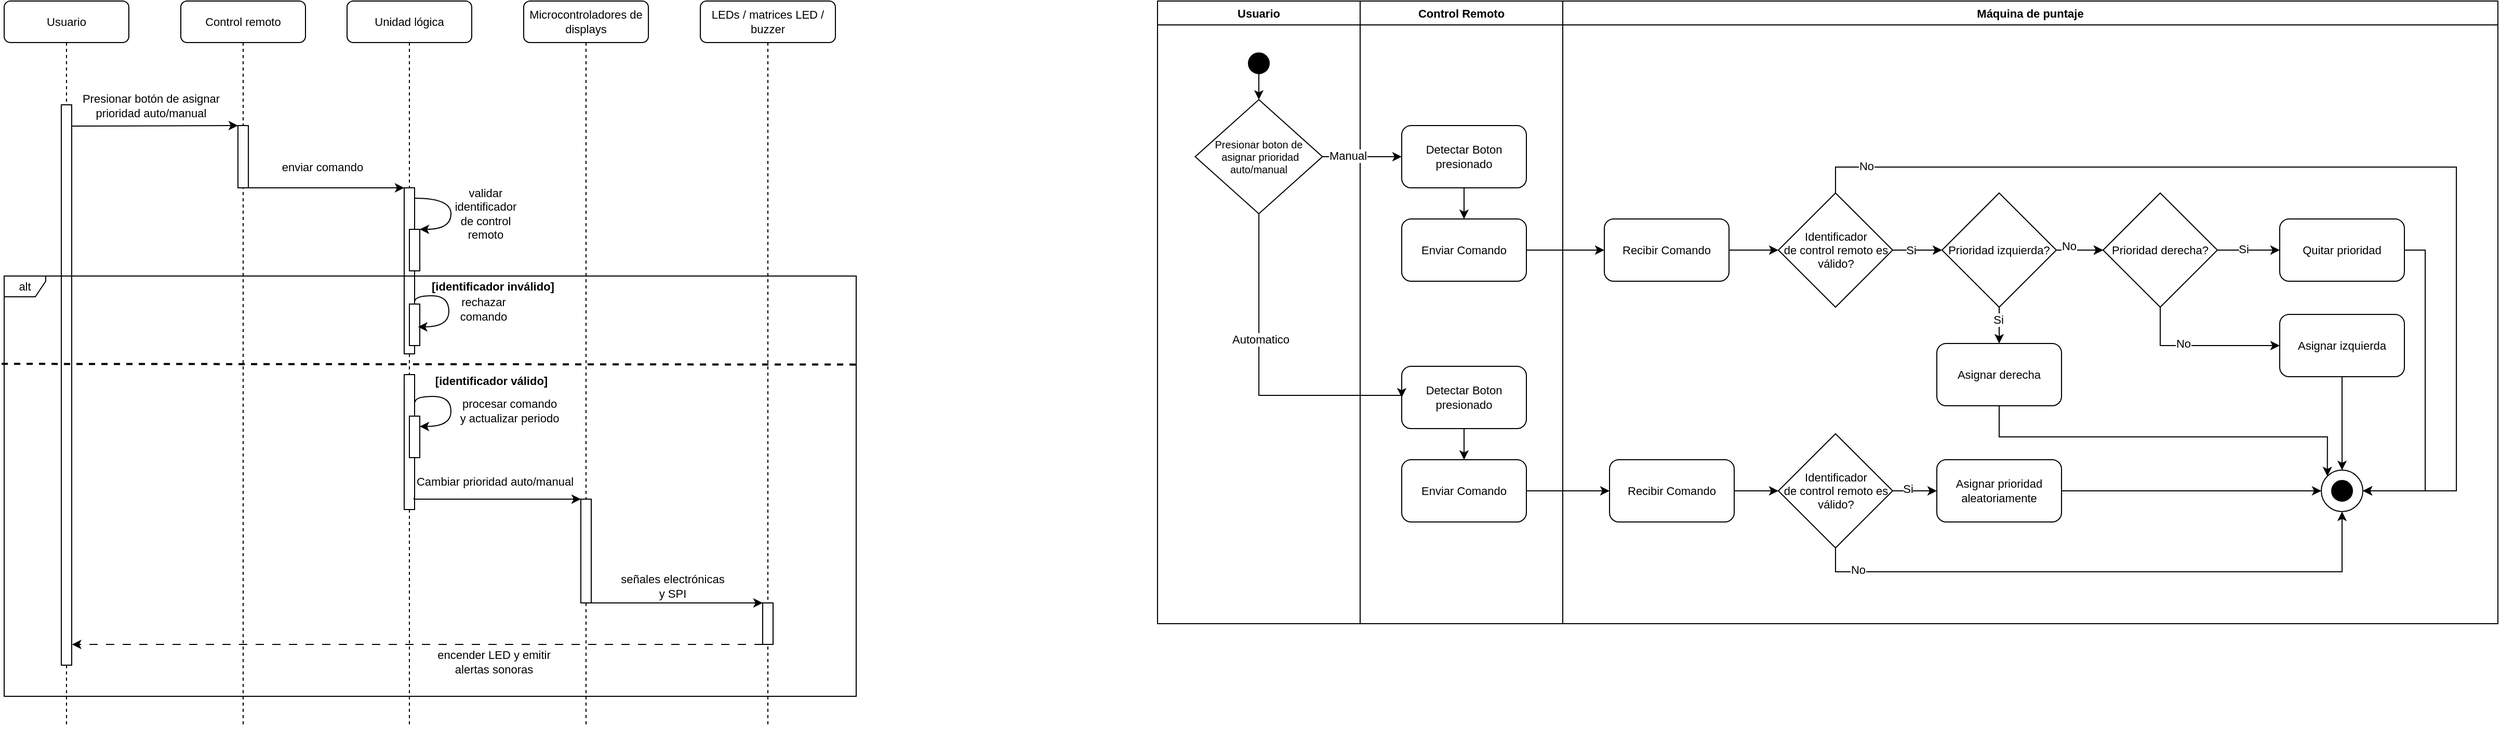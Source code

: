 <mxfile version="21.6.6" type="device">
  <diagram id="Gi5_93j05Tq5kSE1P_lF" name="Page-2">
    <mxGraphModel dx="2049" dy="1030" grid="1" gridSize="10" guides="1" tooltips="1" connect="1" arrows="1" fold="1" page="1" pageScale="1" pageWidth="850" pageHeight="1100" math="0" shadow="0">
      <root>
        <mxCell id="0" />
        <mxCell id="1" parent="0" />
        <mxCell id="S5m8VR_HZ--lrlstfprA-1" value="Usuario" style="swimlane;whiteSpace=wrap;html=1;startSize=23;fontFamily=Helvetica;fontSize=11;labelBackgroundColor=none;" parent="1" vertex="1">
          <mxGeometry x="1180" y="110" width="195" height="600" as="geometry" />
        </mxCell>
        <mxCell id="Am2jkjh-qw38K9Rx0ikJ-50" style="edgeStyle=orthogonalEdgeStyle;rounded=0;orthogonalLoop=1;jettySize=auto;html=1;entryX=0.5;entryY=0;entryDx=0;entryDy=0;" parent="S5m8VR_HZ--lrlstfprA-1" source="18j1XGoCvIrTiXG_NGVG-85" target="Am2jkjh-qw38K9Rx0ikJ-49" edge="1">
          <mxGeometry relative="1" as="geometry" />
        </mxCell>
        <mxCell id="18j1XGoCvIrTiXG_NGVG-85" value="" style="ellipse;whiteSpace=wrap;html=1;aspect=fixed;fillColor=#000000;fontFamily=Helvetica;fontSize=11;labelBackgroundColor=none;" parent="S5m8VR_HZ--lrlstfprA-1" vertex="1">
          <mxGeometry x="87.5" y="50" width="20" height="20" as="geometry" />
        </mxCell>
        <mxCell id="Am2jkjh-qw38K9Rx0ikJ-49" value="Presionar boton de&lt;br&gt;&amp;nbsp;asignar prioridad auto/manual" style="rhombus;whiteSpace=wrap;html=1;fontFamily=Helvetica;fontSize=10;labelBackgroundColor=none;" parent="S5m8VR_HZ--lrlstfprA-1" vertex="1">
          <mxGeometry x="36.25" y="95" width="122.5" height="110" as="geometry" />
        </mxCell>
        <mxCell id="ePJA7sKkPswgZLmJT1RE-1" value="Control Remoto" style="swimlane;whiteSpace=wrap;html=1;fontFamily=Helvetica;fontSize=11;labelBackgroundColor=none;" parent="1" vertex="1">
          <mxGeometry x="1375" y="110" width="195" height="600" as="geometry" />
        </mxCell>
        <mxCell id="7F6fqmXWAmK54oai2_qa-64" value="" style="edgeStyle=orthogonalEdgeStyle;rounded=0;orthogonalLoop=1;jettySize=auto;html=1;fontFamily=Helvetica;fontSize=11;labelBackgroundColor=none;" parent="ePJA7sKkPswgZLmJT1RE-1" source="ePJA7sKkPswgZLmJT1RE-2" target="7F6fqmXWAmK54oai2_qa-50" edge="1">
          <mxGeometry relative="1" as="geometry" />
        </mxCell>
        <mxCell id="ePJA7sKkPswgZLmJT1RE-2" value="Detectar Boton presionado" style="rounded=1;whiteSpace=wrap;html=1;fontFamily=Helvetica;fontSize=11;labelBackgroundColor=none;" parent="ePJA7sKkPswgZLmJT1RE-1" vertex="1">
          <mxGeometry x="40" y="120" width="120" height="60" as="geometry" />
        </mxCell>
        <mxCell id="7F6fqmXWAmK54oai2_qa-50" value="Enviar Comando" style="rounded=1;whiteSpace=wrap;html=1;fontFamily=Helvetica;fontSize=11;labelBackgroundColor=none;" parent="ePJA7sKkPswgZLmJT1RE-1" vertex="1">
          <mxGeometry x="40" y="210" width="120" height="60" as="geometry" />
        </mxCell>
        <mxCell id="Am2jkjh-qw38K9Rx0ikJ-55" value="Detectar Boton presionado" style="rounded=1;whiteSpace=wrap;html=1;fontFamily=Helvetica;fontSize=11;labelBackgroundColor=none;" parent="ePJA7sKkPswgZLmJT1RE-1" vertex="1">
          <mxGeometry x="40" y="352" width="120" height="60" as="geometry" />
        </mxCell>
        <mxCell id="Am2jkjh-qw38K9Rx0ikJ-56" value="Enviar Comando" style="rounded=1;whiteSpace=wrap;html=1;fontFamily=Helvetica;fontSize=11;labelBackgroundColor=none;" parent="ePJA7sKkPswgZLmJT1RE-1" vertex="1">
          <mxGeometry x="40" y="442" width="120" height="60" as="geometry" />
        </mxCell>
        <mxCell id="Am2jkjh-qw38K9Rx0ikJ-54" value="" style="edgeStyle=orthogonalEdgeStyle;rounded=0;orthogonalLoop=1;jettySize=auto;html=1;fontFamily=Helvetica;fontSize=11;labelBackgroundColor=none;" parent="ePJA7sKkPswgZLmJT1RE-1" source="Am2jkjh-qw38K9Rx0ikJ-55" target="Am2jkjh-qw38K9Rx0ikJ-56" edge="1">
          <mxGeometry relative="1" as="geometry" />
        </mxCell>
        <mxCell id="Am2jkjh-qw38K9Rx0ikJ-57" value="Recibir Comando" style="rounded=1;whiteSpace=wrap;html=1;fontFamily=Helvetica;fontSize=11;labelBackgroundColor=none;" parent="ePJA7sKkPswgZLmJT1RE-1" vertex="1">
          <mxGeometry x="240" y="442" width="120" height="60" as="geometry" />
        </mxCell>
        <mxCell id="Am2jkjh-qw38K9Rx0ikJ-58" value="" style="edgeStyle=orthogonalEdgeStyle;rounded=0;orthogonalLoop=1;jettySize=auto;html=1;fontFamily=Helvetica;fontSize=11;labelBackgroundColor=none;" parent="ePJA7sKkPswgZLmJT1RE-1" source="Am2jkjh-qw38K9Rx0ikJ-56" target="Am2jkjh-qw38K9Rx0ikJ-57" edge="1">
          <mxGeometry relative="1" as="geometry" />
        </mxCell>
        <mxCell id="7F6fqmXWAmK54oai2_qa-3" value="Control remoto" style="shape=umlLifeline;perimeter=lifelinePerimeter;whiteSpace=wrap;html=1;container=1;collapsible=0;recursiveResize=0;outlineConnect=0;rounded=1;shadow=0;comic=0;labelBackgroundColor=none;strokeWidth=1;fontFamily=Helvetica;fontSize=11;align=center;" parent="1" vertex="1">
          <mxGeometry x="240" y="110" width="120" height="700" as="geometry" />
        </mxCell>
        <mxCell id="7F6fqmXWAmK54oai2_qa-4" value="" style="rounded=0;whiteSpace=wrap;html=1;fontFamily=Helvetica;fontSize=11;labelBackgroundColor=none;" parent="7F6fqmXWAmK54oai2_qa-3" vertex="1">
          <mxGeometry x="55" y="120" width="10" height="60" as="geometry" />
        </mxCell>
        <mxCell id="7F6fqmXWAmK54oai2_qa-5" value="Unidad lógica" style="shape=umlLifeline;perimeter=lifelinePerimeter;whiteSpace=wrap;html=1;container=1;collapsible=0;recursiveResize=0;outlineConnect=0;rounded=1;shadow=0;comic=0;labelBackgroundColor=none;strokeWidth=1;fontFamily=Helvetica;fontSize=11;align=center;" parent="1" vertex="1">
          <mxGeometry x="400" y="110" width="120" height="700" as="geometry" />
        </mxCell>
        <mxCell id="7F6fqmXWAmK54oai2_qa-6" value="" style="rounded=0;whiteSpace=wrap;html=1;fontFamily=Helvetica;fontSize=11;labelBackgroundColor=none;" parent="7F6fqmXWAmK54oai2_qa-5" vertex="1">
          <mxGeometry x="55" y="180" width="10" height="160" as="geometry" />
        </mxCell>
        <mxCell id="7F6fqmXWAmK54oai2_qa-7" value="" style="endArrow=classic;html=1;rounded=0;exitX=1.03;exitY=0.151;exitDx=0;exitDy=0;edgeStyle=orthogonalEdgeStyle;curved=1;entryX=1;entryY=0;entryDx=0;entryDy=0;exitPerimeter=0;fontFamily=Helvetica;fontSize=11;labelBackgroundColor=none;" parent="7F6fqmXWAmK54oai2_qa-5" target="7F6fqmXWAmK54oai2_qa-9" edge="1">
          <mxGeometry width="50" height="50" relative="1" as="geometry">
            <mxPoint x="65.13" y="190.0" as="sourcePoint" />
            <mxPoint x="65.0" y="226.18" as="targetPoint" />
            <Array as="points">
              <mxPoint x="100" y="190" />
              <mxPoint x="100" y="220" />
            </Array>
          </mxGeometry>
        </mxCell>
        <mxCell id="7F6fqmXWAmK54oai2_qa-8" value="validar &lt;br style=&quot;font-size: 11px;&quot;&gt;identificador&lt;br style=&quot;font-size: 11px;&quot;&gt;de control&lt;br style=&quot;font-size: 11px;&quot;&gt;remoto" style="edgeLabel;html=1;align=center;verticalAlign=middle;resizable=0;points=[];fontFamily=Helvetica;fontSize=11;labelBackgroundColor=none;" parent="7F6fqmXWAmK54oai2_qa-7" vertex="1" connectable="0">
          <mxGeometry x="-0.134" y="-1" relative="1" as="geometry">
            <mxPoint x="34" y="9" as="offset" />
          </mxGeometry>
        </mxCell>
        <mxCell id="7F6fqmXWAmK54oai2_qa-9" value="" style="rounded=0;whiteSpace=wrap;html=1;fontFamily=Helvetica;fontSize=11;labelBackgroundColor=none;" parent="7F6fqmXWAmK54oai2_qa-5" vertex="1">
          <mxGeometry x="60" y="220" width="10" height="40" as="geometry" />
        </mxCell>
        <mxCell id="7F6fqmXWAmK54oai2_qa-11" value="[identificador inválido]" style="text;html=1;strokeColor=none;fillColor=none;align=center;verticalAlign=middle;whiteSpace=wrap;rounded=0;fontStyle=1;fontFamily=Helvetica;fontSize=11;labelBackgroundColor=none;" parent="7F6fqmXWAmK54oai2_qa-5" vertex="1">
          <mxGeometry x="74.5" y="265" width="131" height="20" as="geometry" />
        </mxCell>
        <mxCell id="7F6fqmXWAmK54oai2_qa-12" value="[identificador válido]" style="text;html=1;strokeColor=none;fillColor=none;align=center;verticalAlign=middle;whiteSpace=wrap;rounded=0;fontStyle=1;fontFamily=Helvetica;fontSize=11;labelBackgroundColor=none;" parent="7F6fqmXWAmK54oai2_qa-5" vertex="1">
          <mxGeometry x="74.5" y="356" width="128.12" height="20" as="geometry" />
        </mxCell>
        <mxCell id="7F6fqmXWAmK54oai2_qa-13" value="" style="rounded=0;whiteSpace=wrap;html=1;fontFamily=Helvetica;fontSize=11;labelBackgroundColor=none;" parent="7F6fqmXWAmK54oai2_qa-5" vertex="1">
          <mxGeometry x="60" y="292" width="10" height="40" as="geometry" />
        </mxCell>
        <mxCell id="7F6fqmXWAmK54oai2_qa-14" value="" style="endArrow=classic;html=1;rounded=0;edgeStyle=orthogonalEdgeStyle;curved=1;entryX=1.032;entryY=0.375;entryDx=0;entryDy=0;entryPerimeter=0;exitX=1.2;exitY=0.643;exitDx=0;exitDy=0;exitPerimeter=0;fontFamily=Helvetica;fontSize=11;labelBackgroundColor=none;" parent="7F6fqmXWAmK54oai2_qa-5" edge="1">
          <mxGeometry width="50" height="50" relative="1" as="geometry">
            <mxPoint x="65" y="289.88" as="sourcePoint" />
            <mxPoint x="68.32" y="314" as="targetPoint" />
            <Array as="points">
              <mxPoint x="65" y="284" />
              <mxPoint x="98" y="284" />
              <mxPoint x="98" y="314" />
            </Array>
          </mxGeometry>
        </mxCell>
        <mxCell id="7F6fqmXWAmK54oai2_qa-15" value="rechazar &lt;br style=&quot;font-size: 11px;&quot;&gt;comando" style="edgeLabel;html=1;align=center;verticalAlign=middle;resizable=0;points=[];fontFamily=Helvetica;fontSize=11;labelBackgroundColor=none;" parent="7F6fqmXWAmK54oai2_qa-14" vertex="1" connectable="0">
          <mxGeometry x="-0.134" y="-1" relative="1" as="geometry">
            <mxPoint x="34" y="9" as="offset" />
          </mxGeometry>
        </mxCell>
        <mxCell id="7F6fqmXWAmK54oai2_qa-17" value="" style="endArrow=classic;html=1;rounded=0;edgeStyle=orthogonalEdgeStyle;curved=1;exitX=1.05;exitY=0.204;exitDx=0;exitDy=0;exitPerimeter=0;fontFamily=Helvetica;fontSize=11;labelBackgroundColor=none;" parent="7F6fqmXWAmK54oai2_qa-5" source="8KNm3-20Z3KvcUUBy0Qh-4" edge="1">
          <mxGeometry width="50" height="50" relative="1" as="geometry">
            <mxPoint x="80" y="380" as="sourcePoint" />
            <mxPoint x="70" y="410" as="targetPoint" />
            <Array as="points">
              <mxPoint x="66" y="381" />
              <mxPoint x="100" y="381" />
              <mxPoint x="100" y="410" />
            </Array>
          </mxGeometry>
        </mxCell>
        <mxCell id="7F6fqmXWAmK54oai2_qa-18" value="procesar comando&lt;br style=&quot;font-size: 11px;&quot;&gt;y actualizar periodo" style="edgeLabel;html=1;align=center;verticalAlign=middle;resizable=0;points=[];fontFamily=Helvetica;fontSize=11;labelBackgroundColor=none;" parent="7F6fqmXWAmK54oai2_qa-17" vertex="1" connectable="0">
          <mxGeometry x="-0.134" y="-1" relative="1" as="geometry">
            <mxPoint x="57" y="11" as="offset" />
          </mxGeometry>
        </mxCell>
        <mxCell id="8KNm3-20Z3KvcUUBy0Qh-4" value="" style="rounded=0;whiteSpace=wrap;html=1;fontFamily=Helvetica;fontSize=11;labelBackgroundColor=none;" parent="7F6fqmXWAmK54oai2_qa-5" vertex="1">
          <mxGeometry x="55" y="360" width="10" height="130" as="geometry" />
        </mxCell>
        <mxCell id="7F6fqmXWAmK54oai2_qa-16" value="" style="rounded=0;whiteSpace=wrap;html=1;fontFamily=Helvetica;fontSize=11;labelBackgroundColor=none;" parent="7F6fqmXWAmK54oai2_qa-5" vertex="1">
          <mxGeometry x="60" y="400" width="10" height="40" as="geometry" />
        </mxCell>
        <mxCell id="7F6fqmXWAmK54oai2_qa-19" value="Microcontroladores de displays" style="shape=umlLifeline;perimeter=lifelinePerimeter;whiteSpace=wrap;html=1;container=1;collapsible=0;recursiveResize=0;outlineConnect=0;rounded=1;shadow=0;comic=0;labelBackgroundColor=none;strokeWidth=1;fontFamily=Helvetica;fontSize=11;align=center;size=40;" parent="1" vertex="1">
          <mxGeometry x="570" y="110" width="120" height="700" as="geometry" />
        </mxCell>
        <mxCell id="7F6fqmXWAmK54oai2_qa-20" value="LEDs / matrices LED / buzzer" style="shape=umlLifeline;perimeter=lifelinePerimeter;whiteSpace=wrap;html=1;container=1;collapsible=0;recursiveResize=0;outlineConnect=0;rounded=1;shadow=0;comic=0;labelBackgroundColor=none;strokeWidth=1;fontFamily=Helvetica;fontSize=11;align=center;" parent="1" vertex="1">
          <mxGeometry x="740" y="110" width="130" height="700" as="geometry" />
        </mxCell>
        <mxCell id="7F6fqmXWAmK54oai2_qa-21" value="Usuario" style="shape=umlLifeline;perimeter=lifelinePerimeter;whiteSpace=wrap;html=1;container=1;collapsible=0;recursiveResize=0;outlineConnect=0;rounded=1;shadow=0;comic=0;labelBackgroundColor=none;strokeWidth=1;fontFamily=Helvetica;fontSize=11;align=center;" parent="1" vertex="1">
          <mxGeometry x="70" y="110" width="120" height="700" as="geometry" />
        </mxCell>
        <mxCell id="7F6fqmXWAmK54oai2_qa-22" value="" style="rounded=0;whiteSpace=wrap;html=1;fontFamily=Helvetica;fontSize=11;labelBackgroundColor=none;" parent="7F6fqmXWAmK54oai2_qa-21" vertex="1">
          <mxGeometry x="55" y="100" width="10" height="540" as="geometry" />
        </mxCell>
        <mxCell id="7F6fqmXWAmK54oai2_qa-23" value="" style="endArrow=classic;html=1;rounded=0;exitX=1.032;exitY=0.038;exitDx=0;exitDy=0;exitPerimeter=0;entryX=0;entryY=0;entryDx=0;entryDy=0;fontFamily=Helvetica;fontSize=11;labelBackgroundColor=none;" parent="1" source="7F6fqmXWAmK54oai2_qa-22" target="7F6fqmXWAmK54oai2_qa-4" edge="1">
          <mxGeometry width="50" height="50" relative="1" as="geometry">
            <mxPoint x="300" y="230" as="sourcePoint" />
            <mxPoint x="350" y="180" as="targetPoint" />
          </mxGeometry>
        </mxCell>
        <mxCell id="7F6fqmXWAmK54oai2_qa-24" value="Presionar botón de asignar&lt;br&gt;prioridad auto/manual" style="edgeLabel;html=1;align=center;verticalAlign=middle;resizable=0;points=[];fontFamily=Helvetica;fontSize=11;labelBackgroundColor=none;" parent="7F6fqmXWAmK54oai2_qa-23" vertex="1" connectable="0">
          <mxGeometry x="-0.134" y="-1" relative="1" as="geometry">
            <mxPoint x="6" y="-21" as="offset" />
          </mxGeometry>
        </mxCell>
        <mxCell id="7F6fqmXWAmK54oai2_qa-25" value="" style="endArrow=classic;html=1;rounded=0;exitX=1;exitY=1;exitDx=0;exitDy=0;entryX=0;entryY=0;entryDx=0;entryDy=0;fontFamily=Helvetica;fontSize=11;labelBackgroundColor=none;" parent="1" source="7F6fqmXWAmK54oai2_qa-4" target="7F6fqmXWAmK54oai2_qa-6" edge="1">
          <mxGeometry width="50" height="50" relative="1" as="geometry">
            <mxPoint x="320" y="290" as="sourcePoint" />
            <mxPoint x="450" y="290" as="targetPoint" />
          </mxGeometry>
        </mxCell>
        <mxCell id="7F6fqmXWAmK54oai2_qa-26" value="enviar comando" style="edgeLabel;html=1;align=center;verticalAlign=middle;resizable=0;points=[];fontFamily=Helvetica;fontSize=11;labelBackgroundColor=none;" parent="7F6fqmXWAmK54oai2_qa-25" vertex="1" connectable="0">
          <mxGeometry x="-0.134" y="-1" relative="1" as="geometry">
            <mxPoint x="6" y="-21" as="offset" />
          </mxGeometry>
        </mxCell>
        <mxCell id="7F6fqmXWAmK54oai2_qa-27" value="alt" style="shape=umlFrame;whiteSpace=wrap;html=1;pointerEvents=0;width=40;height=20;fontFamily=Helvetica;fontSize=11;labelBackgroundColor=none;" parent="1" vertex="1">
          <mxGeometry x="70" y="375" width="820" height="405" as="geometry" />
        </mxCell>
        <mxCell id="7F6fqmXWAmK54oai2_qa-28" style="edgeStyle=orthogonalEdgeStyle;rounded=0;orthogonalLoop=1;jettySize=auto;html=1;exitX=1;exitY=1;exitDx=0;exitDy=0;entryX=0;entryY=0;entryDx=0;entryDy=0;fontFamily=Helvetica;fontSize=11;labelBackgroundColor=none;" parent="1" source="7F6fqmXWAmK54oai2_qa-30" target="7F6fqmXWAmK54oai2_qa-38" edge="1">
          <mxGeometry relative="1" as="geometry">
            <Array as="points">
              <mxPoint x="680" y="690" />
              <mxPoint x="680" y="690" />
            </Array>
          </mxGeometry>
        </mxCell>
        <mxCell id="7F6fqmXWAmK54oai2_qa-29" value="señales electrónicas &lt;br style=&quot;font-size: 11px;&quot;&gt;y SPI" style="edgeLabel;html=1;align=center;verticalAlign=middle;resizable=0;points=[];fontFamily=Helvetica;fontSize=11;labelBackgroundColor=none;" parent="7F6fqmXWAmK54oai2_qa-28" vertex="1" connectable="0">
          <mxGeometry x="-0.185" y="-2" relative="1" as="geometry">
            <mxPoint x="11" y="-18" as="offset" />
          </mxGeometry>
        </mxCell>
        <mxCell id="7F6fqmXWAmK54oai2_qa-30" value="" style="rounded=0;whiteSpace=wrap;html=1;fontFamily=Helvetica;fontSize=11;labelBackgroundColor=none;" parent="1" vertex="1">
          <mxGeometry x="625" y="590" width="10" height="100" as="geometry" />
        </mxCell>
        <mxCell id="7F6fqmXWAmK54oai2_qa-31" style="edgeStyle=orthogonalEdgeStyle;rounded=0;orthogonalLoop=1;jettySize=auto;html=1;entryX=0;entryY=0;entryDx=0;entryDy=0;exitX=0.959;exitY=0.912;exitDx=0;exitDy=0;exitPerimeter=0;fontFamily=Helvetica;fontSize=11;labelBackgroundColor=none;" parent="1" source="8KNm3-20Z3KvcUUBy0Qh-4" target="7F6fqmXWAmK54oai2_qa-30" edge="1">
          <mxGeometry relative="1" as="geometry">
            <Array as="points">
              <mxPoint x="465" y="590" />
            </Array>
            <mxPoint x="480" y="590" as="sourcePoint" />
          </mxGeometry>
        </mxCell>
        <mxCell id="7F6fqmXWAmK54oai2_qa-32" value="&lt;div&gt;Cambiar prioridad auto/manual&lt;/div&gt;" style="edgeLabel;html=1;align=center;verticalAlign=middle;resizable=0;points=[];fontFamily=Helvetica;fontSize=11;labelBackgroundColor=none;" parent="7F6fqmXWAmK54oai2_qa-31" vertex="1" connectable="0">
          <mxGeometry x="-0.098" relative="1" as="geometry">
            <mxPoint x="6" y="-17" as="offset" />
          </mxGeometry>
        </mxCell>
        <mxCell id="7F6fqmXWAmK54oai2_qa-36" style="edgeStyle=orthogonalEdgeStyle;rounded=0;orthogonalLoop=1;jettySize=auto;html=1;exitX=0;exitY=1;exitDx=0;exitDy=0;entryX=1.028;entryY=0.963;entryDx=0;entryDy=0;entryPerimeter=0;dashed=1;dashPattern=8 8;fontFamily=Helvetica;fontSize=11;labelBackgroundColor=none;" parent="1" source="7F6fqmXWAmK54oai2_qa-38" target="7F6fqmXWAmK54oai2_qa-22" edge="1">
          <mxGeometry relative="1" as="geometry">
            <Array as="points">
              <mxPoint x="620" y="730" />
              <mxPoint x="620" y="730" />
            </Array>
          </mxGeometry>
        </mxCell>
        <mxCell id="7F6fqmXWAmK54oai2_qa-37" value="encender LED y emitir &lt;br style=&quot;font-size: 11px;&quot;&gt;alertas sonoras" style="edgeLabel;html=1;align=center;verticalAlign=middle;resizable=0;points=[];fontFamily=Helvetica;fontSize=11;labelBackgroundColor=none;" parent="7F6fqmXWAmK54oai2_qa-36" vertex="1" connectable="0">
          <mxGeometry x="-0.297" relative="1" as="geometry">
            <mxPoint x="-26" y="17" as="offset" />
          </mxGeometry>
        </mxCell>
        <mxCell id="7F6fqmXWAmK54oai2_qa-38" value="" style="rounded=0;whiteSpace=wrap;html=1;fontFamily=Helvetica;fontSize=11;labelBackgroundColor=none;" parent="1" vertex="1">
          <mxGeometry x="800" y="690" width="10" height="40" as="geometry" />
        </mxCell>
        <mxCell id="7F6fqmXWAmK54oai2_qa-39" value="Máquina de puntaje" style="swimlane;whiteSpace=wrap;html=1;fontFamily=Helvetica;fontSize=11;labelBackgroundColor=none;" parent="1" vertex="1">
          <mxGeometry x="1570" y="110" width="900" height="600" as="geometry" />
        </mxCell>
        <mxCell id="Am2jkjh-qw38K9Rx0ikJ-80" style="edgeStyle=orthogonalEdgeStyle;rounded=0;orthogonalLoop=1;jettySize=auto;html=1;entryX=1;entryY=0.5;entryDx=0;entryDy=0;" parent="7F6fqmXWAmK54oai2_qa-39" source="7F6fqmXWAmK54oai2_qa-48" target="18j1XGoCvIrTiXG_NGVG-71" edge="1">
          <mxGeometry relative="1" as="geometry">
            <Array as="points">
              <mxPoint x="263" y="160" />
              <mxPoint x="860" y="160" />
              <mxPoint x="860" y="472" />
            </Array>
          </mxGeometry>
        </mxCell>
        <mxCell id="Am2jkjh-qw38K9Rx0ikJ-81" value="No" style="edgeLabel;html=1;align=center;verticalAlign=middle;resizable=0;points=[];" parent="Am2jkjh-qw38K9Rx0ikJ-80" vertex="1" connectable="0">
          <mxGeometry x="-0.895" y="1" relative="1" as="geometry">
            <mxPoint as="offset" />
          </mxGeometry>
        </mxCell>
        <mxCell id="Am2jkjh-qw38K9Rx0ikJ-86" style="edgeStyle=orthogonalEdgeStyle;rounded=0;orthogonalLoop=1;jettySize=auto;html=1;" parent="7F6fqmXWAmK54oai2_qa-39" source="7F6fqmXWAmK54oai2_qa-48" target="Am2jkjh-qw38K9Rx0ikJ-69" edge="1">
          <mxGeometry relative="1" as="geometry" />
        </mxCell>
        <mxCell id="Am2jkjh-qw38K9Rx0ikJ-87" value="Si" style="edgeLabel;html=1;align=center;verticalAlign=middle;resizable=0;points=[];" parent="Am2jkjh-qw38K9Rx0ikJ-86" vertex="1" connectable="0">
          <mxGeometry x="-0.253" relative="1" as="geometry">
            <mxPoint as="offset" />
          </mxGeometry>
        </mxCell>
        <mxCell id="7F6fqmXWAmK54oai2_qa-48" value="Identificador&lt;br style=&quot;font-size: 11px;&quot;&gt;de control remoto es válido?" style="rhombus;whiteSpace=wrap;html=1;fontFamily=Helvetica;fontSize=11;labelBackgroundColor=none;" parent="7F6fqmXWAmK54oai2_qa-39" vertex="1">
          <mxGeometry x="207.5" y="185" width="110" height="110" as="geometry" />
        </mxCell>
        <mxCell id="7F6fqmXWAmK54oai2_qa-53" value="" style="edgeStyle=orthogonalEdgeStyle;rounded=0;orthogonalLoop=1;jettySize=auto;html=1;fontFamily=Helvetica;fontSize=11;labelBackgroundColor=none;" parent="7F6fqmXWAmK54oai2_qa-39" source="7F6fqmXWAmK54oai2_qa-51" target="7F6fqmXWAmK54oai2_qa-48" edge="1">
          <mxGeometry relative="1" as="geometry" />
        </mxCell>
        <mxCell id="7F6fqmXWAmK54oai2_qa-51" value="Recibir Comando" style="rounded=1;whiteSpace=wrap;html=1;fontFamily=Helvetica;fontSize=11;labelBackgroundColor=none;" parent="7F6fqmXWAmK54oai2_qa-39" vertex="1">
          <mxGeometry x="40" y="210" width="120" height="60" as="geometry" />
        </mxCell>
        <mxCell id="18j1XGoCvIrTiXG_NGVG-73" value="" style="group;fontFamily=Helvetica;fontSize=11;labelBackgroundColor=none;" parent="7F6fqmXWAmK54oai2_qa-39" vertex="1" connectable="0">
          <mxGeometry x="730" y="452" width="40" height="40" as="geometry" />
        </mxCell>
        <mxCell id="18j1XGoCvIrTiXG_NGVG-71" value="" style="ellipse;whiteSpace=wrap;html=1;aspect=fixed;fontFamily=Helvetica;fontSize=11;labelBackgroundColor=none;" parent="18j1XGoCvIrTiXG_NGVG-73" vertex="1">
          <mxGeometry width="40" height="40" as="geometry" />
        </mxCell>
        <mxCell id="18j1XGoCvIrTiXG_NGVG-72" value="" style="ellipse;whiteSpace=wrap;html=1;aspect=fixed;fillColor=#000000;fontFamily=Helvetica;fontSize=11;labelBackgroundColor=none;" parent="18j1XGoCvIrTiXG_NGVG-73" vertex="1">
          <mxGeometry x="10" y="10" width="20" height="20" as="geometry" />
        </mxCell>
        <mxCell id="Am2jkjh-qw38K9Rx0ikJ-67" style="edgeStyle=orthogonalEdgeStyle;rounded=0;orthogonalLoop=1;jettySize=auto;html=1;" parent="7F6fqmXWAmK54oai2_qa-39" source="Am2jkjh-qw38K9Rx0ikJ-64" target="Am2jkjh-qw38K9Rx0ikJ-66" edge="1">
          <mxGeometry relative="1" as="geometry" />
        </mxCell>
        <mxCell id="Am2jkjh-qw38K9Rx0ikJ-83" value="Si" style="edgeLabel;html=1;align=center;verticalAlign=middle;resizable=0;points=[];" parent="Am2jkjh-qw38K9Rx0ikJ-67" vertex="1" connectable="0">
          <mxGeometry x="-0.312" y="2" relative="1" as="geometry">
            <mxPoint as="offset" />
          </mxGeometry>
        </mxCell>
        <mxCell id="Am2jkjh-qw38K9Rx0ikJ-79" style="edgeStyle=orthogonalEdgeStyle;rounded=0;orthogonalLoop=1;jettySize=auto;html=1;entryX=0.5;entryY=1;entryDx=0;entryDy=0;" parent="7F6fqmXWAmK54oai2_qa-39" source="Am2jkjh-qw38K9Rx0ikJ-64" target="18j1XGoCvIrTiXG_NGVG-71" edge="1">
          <mxGeometry relative="1" as="geometry">
            <Array as="points">
              <mxPoint x="263" y="550" />
              <mxPoint x="750" y="550" />
            </Array>
          </mxGeometry>
        </mxCell>
        <mxCell id="Am2jkjh-qw38K9Rx0ikJ-82" value="No" style="edgeLabel;html=1;align=center;verticalAlign=middle;resizable=0;points=[];" parent="Am2jkjh-qw38K9Rx0ikJ-79" vertex="1" connectable="0">
          <mxGeometry x="-0.843" y="2" relative="1" as="geometry">
            <mxPoint as="offset" />
          </mxGeometry>
        </mxCell>
        <mxCell id="Am2jkjh-qw38K9Rx0ikJ-64" value="Identificador&lt;br style=&quot;font-size: 11px;&quot;&gt;de control remoto es válido?" style="rhombus;whiteSpace=wrap;html=1;fontFamily=Helvetica;fontSize=11;labelBackgroundColor=none;" parent="7F6fqmXWAmK54oai2_qa-39" vertex="1">
          <mxGeometry x="207.5" y="417" width="110" height="110" as="geometry" />
        </mxCell>
        <mxCell id="Am2jkjh-qw38K9Rx0ikJ-76" style="edgeStyle=orthogonalEdgeStyle;rounded=0;orthogonalLoop=1;jettySize=auto;html=1;entryX=0;entryY=0.5;entryDx=0;entryDy=0;" parent="7F6fqmXWAmK54oai2_qa-39" source="Am2jkjh-qw38K9Rx0ikJ-66" target="18j1XGoCvIrTiXG_NGVG-71" edge="1">
          <mxGeometry relative="1" as="geometry" />
        </mxCell>
        <mxCell id="Am2jkjh-qw38K9Rx0ikJ-66" value="Asignar prioridad aleatoriamente" style="rounded=1;whiteSpace=wrap;html=1;fontFamily=Helvetica;fontSize=11;labelBackgroundColor=none;" parent="7F6fqmXWAmK54oai2_qa-39" vertex="1">
          <mxGeometry x="360" y="442" width="120" height="60" as="geometry" />
        </mxCell>
        <mxCell id="Am2jkjh-qw38K9Rx0ikJ-84" style="edgeStyle=orthogonalEdgeStyle;rounded=0;orthogonalLoop=1;jettySize=auto;html=1;entryX=0.5;entryY=0;entryDx=0;entryDy=0;" parent="7F6fqmXWAmK54oai2_qa-39" source="Am2jkjh-qw38K9Rx0ikJ-69" target="Am2jkjh-qw38K9Rx0ikJ-73" edge="1">
          <mxGeometry relative="1" as="geometry" />
        </mxCell>
        <mxCell id="Am2jkjh-qw38K9Rx0ikJ-92" value="Si" style="edgeLabel;html=1;align=center;verticalAlign=middle;resizable=0;points=[];" parent="Am2jkjh-qw38K9Rx0ikJ-84" vertex="1" connectable="0">
          <mxGeometry x="-0.476" y="-1" relative="1" as="geometry">
            <mxPoint as="offset" />
          </mxGeometry>
        </mxCell>
        <mxCell id="Am2jkjh-qw38K9Rx0ikJ-85" style="edgeStyle=orthogonalEdgeStyle;rounded=0;orthogonalLoop=1;jettySize=auto;html=1;" parent="7F6fqmXWAmK54oai2_qa-39" source="Am2jkjh-qw38K9Rx0ikJ-69" target="Am2jkjh-qw38K9Rx0ikJ-70" edge="1">
          <mxGeometry relative="1" as="geometry" />
        </mxCell>
        <mxCell id="Am2jkjh-qw38K9Rx0ikJ-88" value="" style="edgeStyle=orthogonalEdgeStyle;rounded=0;orthogonalLoop=1;jettySize=auto;html=1;" parent="7F6fqmXWAmK54oai2_qa-39" source="Am2jkjh-qw38K9Rx0ikJ-69" target="Am2jkjh-qw38K9Rx0ikJ-70" edge="1">
          <mxGeometry relative="1" as="geometry" />
        </mxCell>
        <mxCell id="Am2jkjh-qw38K9Rx0ikJ-89" value="No" style="edgeLabel;html=1;align=center;verticalAlign=middle;resizable=0;points=[];" parent="Am2jkjh-qw38K9Rx0ikJ-88" vertex="1" connectable="0">
          <mxGeometry x="-0.461" y="4" relative="1" as="geometry">
            <mxPoint as="offset" />
          </mxGeometry>
        </mxCell>
        <mxCell id="Am2jkjh-qw38K9Rx0ikJ-69" value="Prioridad izquierda?" style="rhombus;whiteSpace=wrap;html=1;fontFamily=Helvetica;fontSize=11;labelBackgroundColor=none;" parent="7F6fqmXWAmK54oai2_qa-39" vertex="1">
          <mxGeometry x="365" y="185" width="110" height="110" as="geometry" />
        </mxCell>
        <mxCell id="Am2jkjh-qw38K9Rx0ikJ-74" style="edgeStyle=orthogonalEdgeStyle;rounded=0;orthogonalLoop=1;jettySize=auto;html=1;entryX=0;entryY=0.5;entryDx=0;entryDy=0;" parent="7F6fqmXWAmK54oai2_qa-39" source="Am2jkjh-qw38K9Rx0ikJ-70" target="Am2jkjh-qw38K9Rx0ikJ-71" edge="1">
          <mxGeometry relative="1" as="geometry" />
        </mxCell>
        <mxCell id="Am2jkjh-qw38K9Rx0ikJ-90" value="Si" style="edgeLabel;html=1;align=center;verticalAlign=middle;resizable=0;points=[];" parent="Am2jkjh-qw38K9Rx0ikJ-74" vertex="1" connectable="0">
          <mxGeometry x="-0.179" y="1" relative="1" as="geometry">
            <mxPoint as="offset" />
          </mxGeometry>
        </mxCell>
        <mxCell id="Am2jkjh-qw38K9Rx0ikJ-75" style="edgeStyle=orthogonalEdgeStyle;rounded=0;orthogonalLoop=1;jettySize=auto;html=1;entryX=0;entryY=0.5;entryDx=0;entryDy=0;" parent="7F6fqmXWAmK54oai2_qa-39" source="Am2jkjh-qw38K9Rx0ikJ-70" target="Am2jkjh-qw38K9Rx0ikJ-72" edge="1">
          <mxGeometry relative="1" as="geometry">
            <Array as="points">
              <mxPoint x="575" y="332" />
            </Array>
          </mxGeometry>
        </mxCell>
        <mxCell id="Am2jkjh-qw38K9Rx0ikJ-91" value="No" style="edgeLabel;html=1;align=center;verticalAlign=middle;resizable=0;points=[];" parent="Am2jkjh-qw38K9Rx0ikJ-75" vertex="1" connectable="0">
          <mxGeometry x="-0.23" y="2" relative="1" as="geometry">
            <mxPoint as="offset" />
          </mxGeometry>
        </mxCell>
        <mxCell id="Am2jkjh-qw38K9Rx0ikJ-70" value="Prioridad derecha?" style="rhombus;whiteSpace=wrap;html=1;fontFamily=Helvetica;fontSize=11;labelBackgroundColor=none;" parent="7F6fqmXWAmK54oai2_qa-39" vertex="1">
          <mxGeometry x="520" y="185" width="110" height="110" as="geometry" />
        </mxCell>
        <mxCell id="Am2jkjh-qw38K9Rx0ikJ-77" style="edgeStyle=orthogonalEdgeStyle;rounded=0;orthogonalLoop=1;jettySize=auto;html=1;entryX=1;entryY=0.5;entryDx=0;entryDy=0;" parent="7F6fqmXWAmK54oai2_qa-39" source="Am2jkjh-qw38K9Rx0ikJ-71" target="18j1XGoCvIrTiXG_NGVG-71" edge="1">
          <mxGeometry relative="1" as="geometry">
            <Array as="points">
              <mxPoint x="830" y="240" />
              <mxPoint x="830" y="472" />
            </Array>
          </mxGeometry>
        </mxCell>
        <mxCell id="Am2jkjh-qw38K9Rx0ikJ-71" value="Quitar prioridad" style="rounded=1;whiteSpace=wrap;html=1;fontFamily=Helvetica;fontSize=11;labelBackgroundColor=none;" parent="7F6fqmXWAmK54oai2_qa-39" vertex="1">
          <mxGeometry x="690" y="210" width="120" height="60" as="geometry" />
        </mxCell>
        <mxCell id="Am2jkjh-qw38K9Rx0ikJ-78" style="edgeStyle=orthogonalEdgeStyle;rounded=0;orthogonalLoop=1;jettySize=auto;html=1;entryX=0.5;entryY=0;entryDx=0;entryDy=0;" parent="7F6fqmXWAmK54oai2_qa-39" source="Am2jkjh-qw38K9Rx0ikJ-72" target="18j1XGoCvIrTiXG_NGVG-71" edge="1">
          <mxGeometry relative="1" as="geometry" />
        </mxCell>
        <mxCell id="Am2jkjh-qw38K9Rx0ikJ-72" value="Asignar izquierda" style="rounded=1;whiteSpace=wrap;html=1;fontFamily=Helvetica;fontSize=11;labelBackgroundColor=none;" parent="7F6fqmXWAmK54oai2_qa-39" vertex="1">
          <mxGeometry x="690" y="302" width="120" height="60" as="geometry" />
        </mxCell>
        <mxCell id="Am2jkjh-qw38K9Rx0ikJ-93" style="edgeStyle=orthogonalEdgeStyle;rounded=0;orthogonalLoop=1;jettySize=auto;html=1;entryX=0;entryY=0;entryDx=0;entryDy=0;" parent="7F6fqmXWAmK54oai2_qa-39" source="Am2jkjh-qw38K9Rx0ikJ-73" target="18j1XGoCvIrTiXG_NGVG-71" edge="1">
          <mxGeometry relative="1" as="geometry">
            <Array as="points">
              <mxPoint x="420" y="420" />
              <mxPoint x="736" y="420" />
            </Array>
          </mxGeometry>
        </mxCell>
        <mxCell id="Am2jkjh-qw38K9Rx0ikJ-73" value="Asignar derecha" style="rounded=1;whiteSpace=wrap;html=1;fontFamily=Helvetica;fontSize=11;labelBackgroundColor=none;" parent="7F6fqmXWAmK54oai2_qa-39" vertex="1">
          <mxGeometry x="360" y="330" width="120" height="60" as="geometry" />
        </mxCell>
        <mxCell id="7F6fqmXWAmK54oai2_qa-52" value="" style="edgeStyle=orthogonalEdgeStyle;rounded=0;orthogonalLoop=1;jettySize=auto;html=1;fontFamily=Helvetica;fontSize=11;labelBackgroundColor=none;" parent="1" source="7F6fqmXWAmK54oai2_qa-50" target="7F6fqmXWAmK54oai2_qa-51" edge="1">
          <mxGeometry relative="1" as="geometry" />
        </mxCell>
        <mxCell id="7F6fqmXWAmK54oai2_qa-10" value="" style="endArrow=none;dashed=1;html=1;strokeWidth=2;rounded=0;exitX=-0.003;exitY=0.209;exitDx=0;exitDy=0;exitPerimeter=0;entryX=1;entryY=0.223;entryDx=0;entryDy=0;entryPerimeter=0;fontFamily=Helvetica;fontSize=11;labelBackgroundColor=none;" parent="1" source="7F6fqmXWAmK54oai2_qa-27" edge="1">
          <mxGeometry width="50" height="50" relative="1" as="geometry">
            <mxPoint x="100" y="462.745" as="sourcePoint" />
            <mxPoint x="890" y="460.315" as="targetPoint" />
          </mxGeometry>
        </mxCell>
        <mxCell id="Am2jkjh-qw38K9Rx0ikJ-52" style="edgeStyle=orthogonalEdgeStyle;rounded=0;orthogonalLoop=1;jettySize=auto;html=1;entryX=0;entryY=0.5;entryDx=0;entryDy=0;" parent="1" source="Am2jkjh-qw38K9Rx0ikJ-49" target="ePJA7sKkPswgZLmJT1RE-2" edge="1">
          <mxGeometry relative="1" as="geometry" />
        </mxCell>
        <mxCell id="Am2jkjh-qw38K9Rx0ikJ-53" value="Manual" style="edgeLabel;html=1;align=center;verticalAlign=middle;resizable=0;points=[];" parent="Am2jkjh-qw38K9Rx0ikJ-52" vertex="1" connectable="0">
          <mxGeometry x="-0.37" y="1" relative="1" as="geometry">
            <mxPoint as="offset" />
          </mxGeometry>
        </mxCell>
        <mxCell id="Am2jkjh-qw38K9Rx0ikJ-59" style="edgeStyle=orthogonalEdgeStyle;rounded=0;orthogonalLoop=1;jettySize=auto;html=1;entryX=0;entryY=0.5;entryDx=0;entryDy=0;" parent="1" source="Am2jkjh-qw38K9Rx0ikJ-49" target="Am2jkjh-qw38K9Rx0ikJ-55" edge="1">
          <mxGeometry relative="1" as="geometry">
            <Array as="points">
              <mxPoint x="1278" y="490" />
              <mxPoint x="1415" y="490" />
            </Array>
          </mxGeometry>
        </mxCell>
        <mxCell id="Am2jkjh-qw38K9Rx0ikJ-60" value="Automatico" style="edgeLabel;html=1;align=center;verticalAlign=middle;resizable=0;points=[];" parent="Am2jkjh-qw38K9Rx0ikJ-59" vertex="1" connectable="0">
          <mxGeometry x="-0.232" y="1" relative="1" as="geometry">
            <mxPoint as="offset" />
          </mxGeometry>
        </mxCell>
        <mxCell id="Am2jkjh-qw38K9Rx0ikJ-65" style="edgeStyle=orthogonalEdgeStyle;rounded=0;orthogonalLoop=1;jettySize=auto;html=1;entryX=0;entryY=0.5;entryDx=0;entryDy=0;" parent="1" source="Am2jkjh-qw38K9Rx0ikJ-57" target="Am2jkjh-qw38K9Rx0ikJ-64" edge="1">
          <mxGeometry relative="1" as="geometry" />
        </mxCell>
      </root>
    </mxGraphModel>
  </diagram>
</mxfile>
